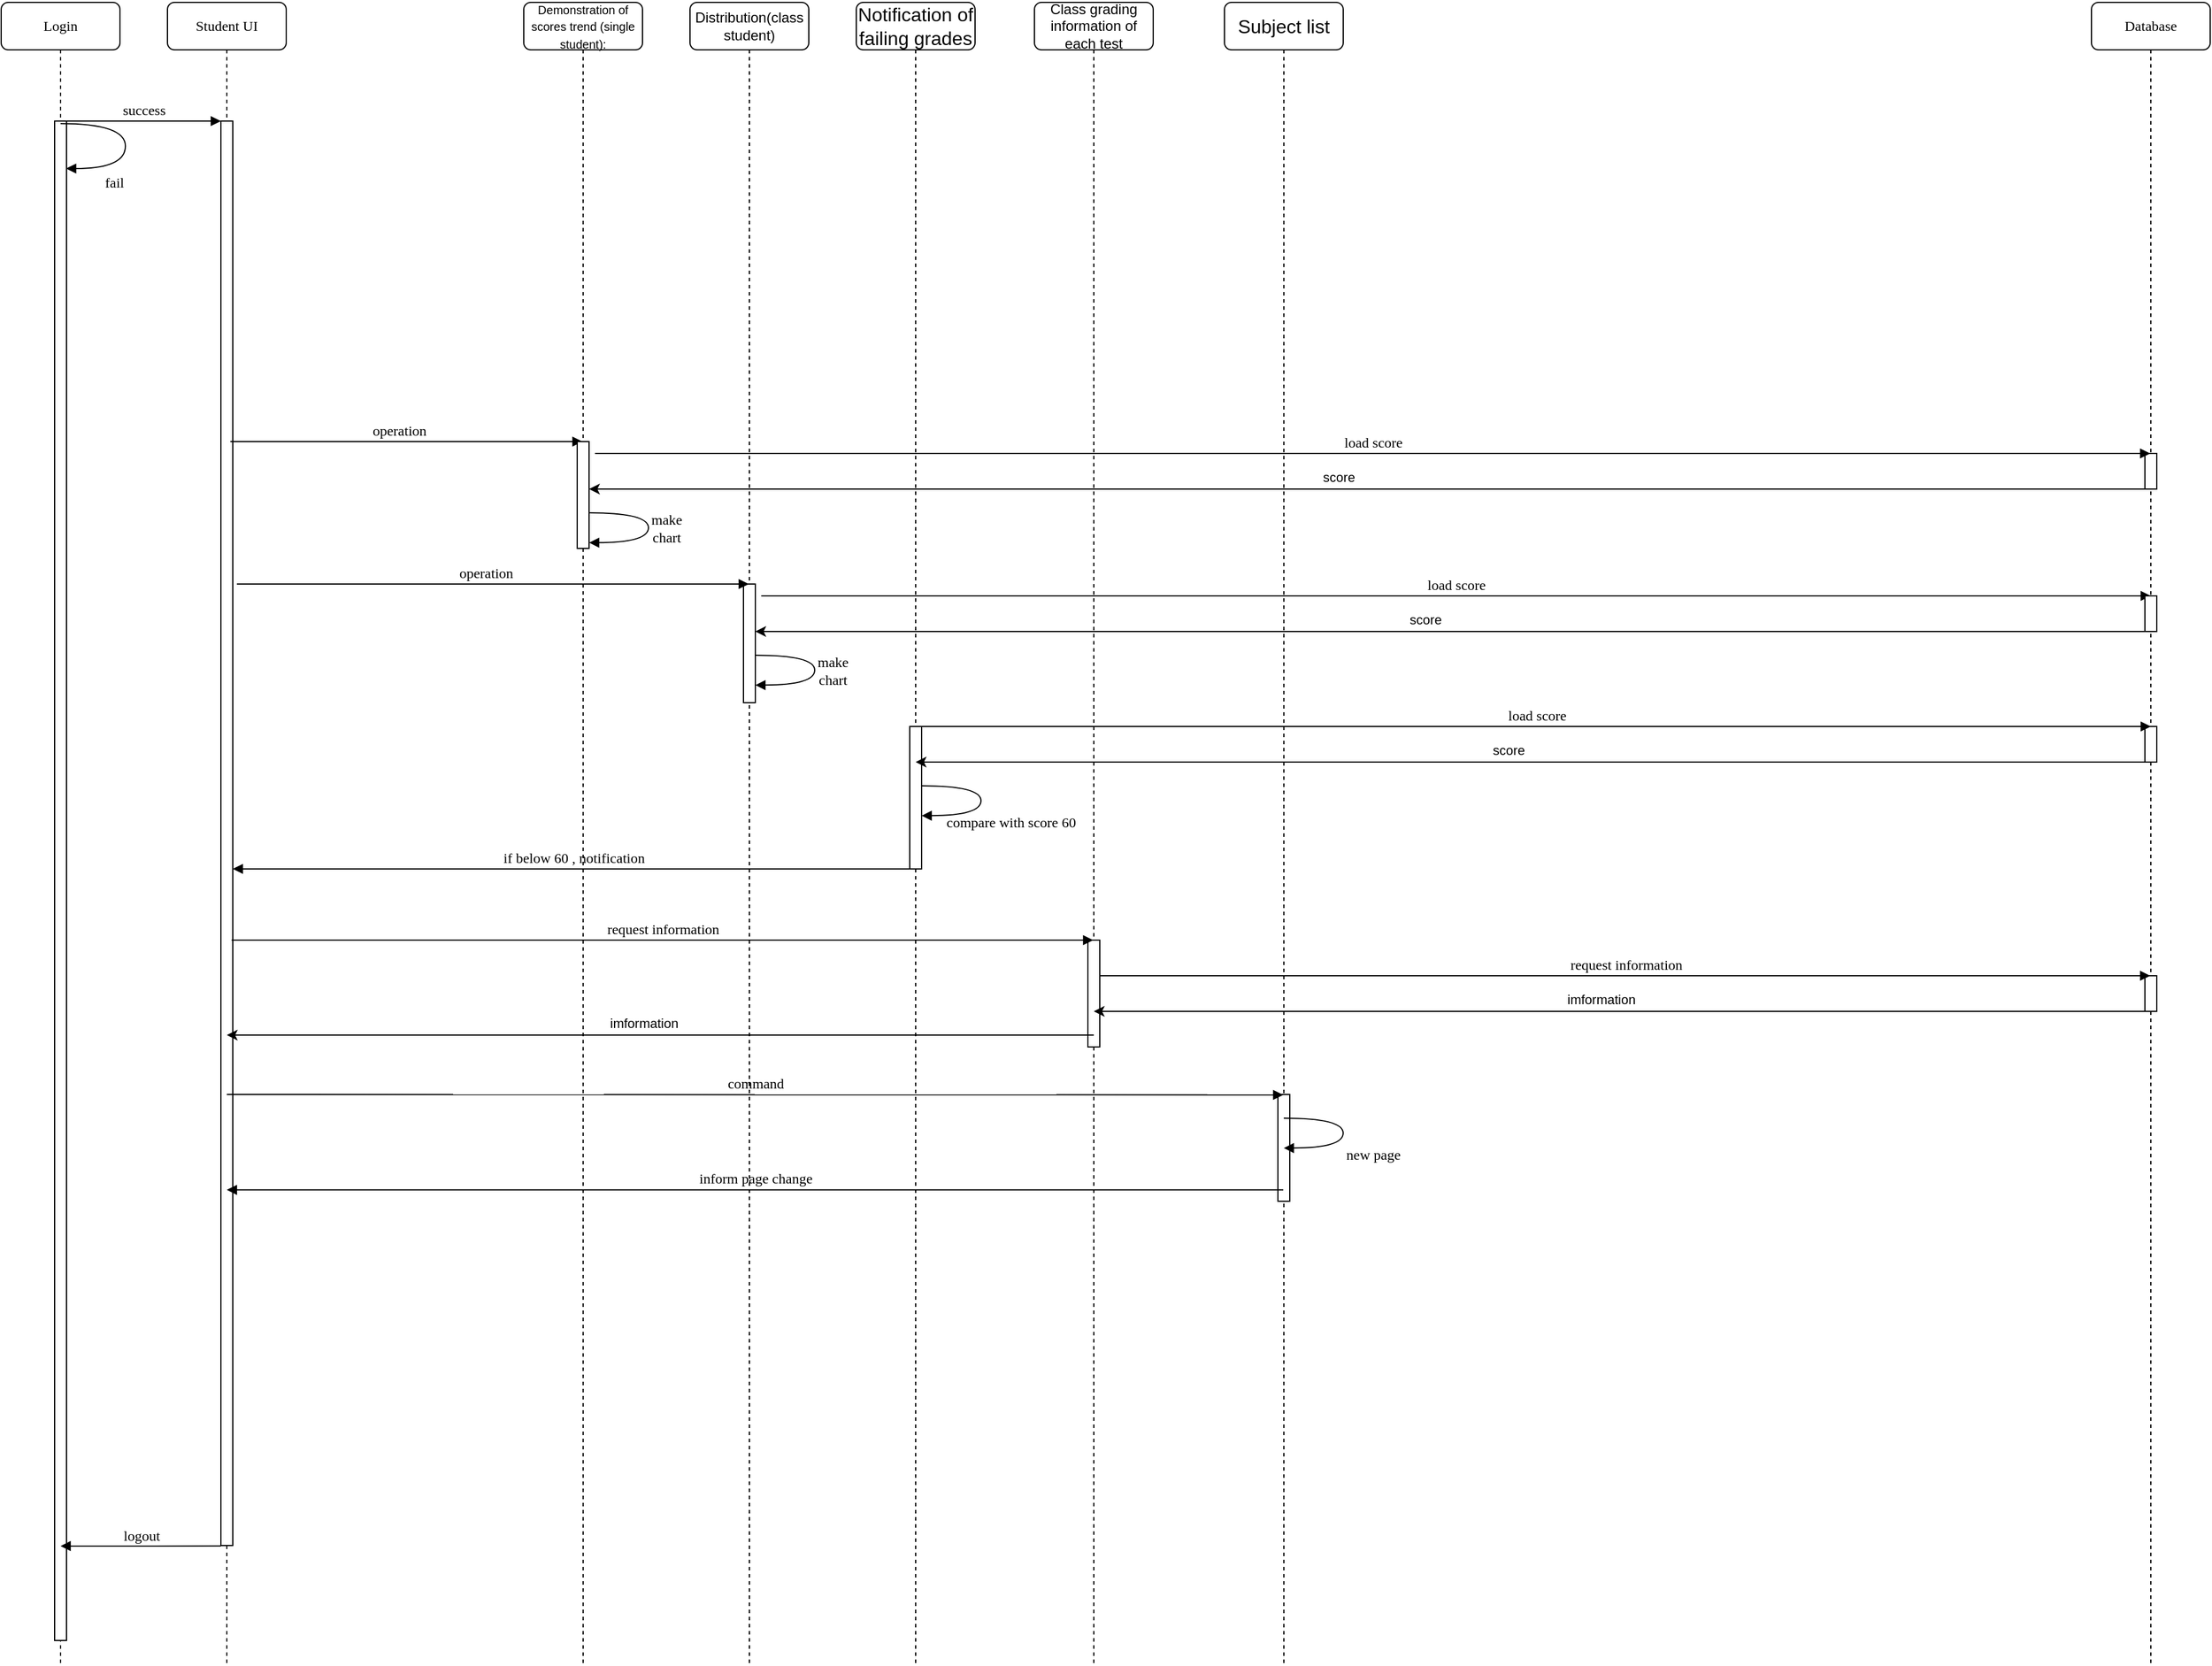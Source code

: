 <mxfile version="13.1.3" type="device"><diagram name="Page-1" id="13e1069c-82ec-6db2-03f1-153e76fe0fe0"><mxGraphModel dx="3651" dy="1517" grid="1" gridSize="10" guides="1" tooltips="1" connect="1" arrows="1" fold="1" page="1" pageScale="1" pageWidth="1100" pageHeight="850" background="#ffffff" math="0" shadow="0"><root><mxCell id="0"/><mxCell id="1" parent="0"/><mxCell id="7baba1c4bc27f4b0-2" value="Student UI" style="shape=umlLifeline;perimeter=lifelinePerimeter;whiteSpace=wrap;html=1;container=1;collapsible=0;recursiveResize=0;outlineConnect=0;rounded=1;shadow=0;comic=0;labelBackgroundColor=none;strokeWidth=1;fontFamily=Verdana;fontSize=12;align=center;" parent="1" vertex="1"><mxGeometry x="240" y="80" width="100" height="1400" as="geometry"/></mxCell><mxCell id="7baba1c4bc27f4b0-10" value="" style="html=1;points=[];perimeter=orthogonalPerimeter;rounded=0;shadow=0;comic=0;labelBackgroundColor=none;strokeWidth=1;fontFamily=Verdana;fontSize=12;align=center;" parent="7baba1c4bc27f4b0-2" vertex="1"><mxGeometry x="45" y="100" width="10" height="1200" as="geometry"/></mxCell><mxCell id="7baba1c4bc27f4b0-4" value="&lt;span lang=&quot;EN-US&quot; style=&quot;font-family: &amp;#34;calibri&amp;#34; , sans-serif&quot;&gt;&lt;font style=&quot;font-size: 10px&quot;&gt;Demonstration of scores trend (single student):&lt;/font&gt;&lt;/span&gt;" style="shape=umlLifeline;perimeter=lifelinePerimeter;whiteSpace=wrap;html=1;container=1;collapsible=0;recursiveResize=0;outlineConnect=0;rounded=1;shadow=0;comic=0;labelBackgroundColor=none;strokeWidth=1;fontFamily=Verdana;fontSize=12;align=center;" parent="1" vertex="1"><mxGeometry x="540" y="80" width="100" height="1400" as="geometry"/></mxCell><mxCell id="7baba1c4bc27f4b0-5" value="&lt;span lang=&quot;EN-US&quot; style=&quot;font-family: &amp;#34;calibri&amp;#34; , sans-serif&quot;&gt;&lt;font style=&quot;font-size: 12px&quot;&gt;Distribution(class student)&lt;/font&gt;&lt;/span&gt;" style="shape=umlLifeline;perimeter=lifelinePerimeter;whiteSpace=wrap;html=1;container=1;collapsible=0;recursiveResize=0;outlineConnect=0;rounded=1;shadow=0;comic=0;labelBackgroundColor=none;strokeWidth=1;fontFamily=Verdana;fontSize=12;align=center;" parent="1" vertex="1"><mxGeometry x="680" y="80" width="100" height="1400" as="geometry"/></mxCell><mxCell id="7baba1c4bc27f4b0-6" value="&lt;span lang=&quot;EN-US&quot; style=&quot;font-size: 12.0pt ; font-family: &amp;#34;calibri&amp;#34; , sans-serif&quot;&gt;Notification of failing grades&lt;/span&gt;" style="shape=umlLifeline;perimeter=lifelinePerimeter;whiteSpace=wrap;html=1;container=1;collapsible=0;recursiveResize=0;outlineConnect=0;rounded=1;shadow=0;comic=0;labelBackgroundColor=none;strokeWidth=1;fontFamily=Verdana;fontSize=12;align=center;" parent="1" vertex="1"><mxGeometry x="820" y="80" width="100" height="1400" as="geometry"/></mxCell><mxCell id="lluASqRohflirvJUsOBP-32" value="" style="html=1;points=[];perimeter=orthogonalPerimeter;rounded=0;shadow=0;comic=0;labelBackgroundColor=none;strokeWidth=1;fontFamily=Verdana;fontSize=12;align=center;" vertex="1" parent="7baba1c4bc27f4b0-6"><mxGeometry x="45" y="610" width="10" height="120" as="geometry"/></mxCell><mxCell id="7baba1c4bc27f4b0-7" value="Database" style="shape=umlLifeline;perimeter=lifelinePerimeter;whiteSpace=wrap;html=1;container=1;collapsible=0;recursiveResize=0;outlineConnect=0;rounded=1;shadow=0;comic=0;labelBackgroundColor=none;strokeWidth=1;fontFamily=Verdana;fontSize=12;align=center;" parent="1" vertex="1"><mxGeometry x="1860" y="80" width="100" height="1400" as="geometry"/></mxCell><mxCell id="lluASqRohflirvJUsOBP-31" value="" style="html=1;points=[];perimeter=orthogonalPerimeter;rounded=0;shadow=0;comic=0;labelBackgroundColor=none;strokeColor=#000000;strokeWidth=1;fillColor=#FFFFFF;fontFamily=Verdana;fontSize=12;fontColor=#000000;align=center;" vertex="1" parent="7baba1c4bc27f4b0-7"><mxGeometry x="45" y="610" width="10" height="30" as="geometry"/></mxCell><mxCell id="lluASqRohflirvJUsOBP-42" value="" style="html=1;points=[];perimeter=orthogonalPerimeter;rounded=0;shadow=0;comic=0;labelBackgroundColor=none;strokeColor=#000000;strokeWidth=1;fillColor=#FFFFFF;fontFamily=Verdana;fontSize=12;fontColor=#000000;align=center;" vertex="1" parent="7baba1c4bc27f4b0-7"><mxGeometry x="45" y="820" width="10" height="30" as="geometry"/></mxCell><mxCell id="7baba1c4bc27f4b0-8" value="Login" style="shape=umlLifeline;perimeter=lifelinePerimeter;whiteSpace=wrap;html=1;container=1;collapsible=0;recursiveResize=0;outlineConnect=0;rounded=1;shadow=0;comic=0;labelBackgroundColor=none;strokeWidth=1;fontFamily=Verdana;fontSize=12;align=center;" parent="1" vertex="1"><mxGeometry x="100" y="80" width="100" height="1400" as="geometry"/></mxCell><mxCell id="7baba1c4bc27f4b0-9" value="" style="html=1;points=[];perimeter=orthogonalPerimeter;rounded=0;shadow=0;comic=0;labelBackgroundColor=none;strokeWidth=1;fontFamily=Verdana;fontSize=12;align=center;" parent="7baba1c4bc27f4b0-8" vertex="1"><mxGeometry x="45" y="100" width="10" height="1280" as="geometry"/></mxCell><mxCell id="7baba1c4bc27f4b0-19" value="" style="html=1;points=[];perimeter=orthogonalPerimeter;rounded=0;shadow=0;comic=0;labelBackgroundColor=none;strokeWidth=1;fontFamily=Verdana;fontSize=12;align=center;" parent="1" vertex="1"><mxGeometry x="725" y="570" width="10" height="100" as="geometry"/></mxCell><mxCell id="7baba1c4bc27f4b0-11" value="success" style="html=1;verticalAlign=bottom;endArrow=block;entryX=0;entryY=0;labelBackgroundColor=none;fontFamily=Verdana;fontSize=12;edgeStyle=elbowEdgeStyle;elbow=vertical;" parent="1" source="7baba1c4bc27f4b0-9" target="7baba1c4bc27f4b0-10" edge="1"><mxGeometry relative="1" as="geometry"><mxPoint x="220" y="190" as="sourcePoint"/></mxGeometry></mxCell><mxCell id="lluASqRohflirvJUsOBP-5" value="fail" style="html=1;verticalAlign=bottom;endArrow=block;labelBackgroundColor=none;fontFamily=Verdana;fontSize=12;elbow=vertical;edgeStyle=orthogonalEdgeStyle;curved=1;entryX=1;entryY=0.286;entryPerimeter=0;exitX=1.038;exitY=0.345;exitPerimeter=0;" edge="1" parent="1"><mxGeometry x="0.298" y="10" relative="1" as="geometry"><mxPoint x="150" y="182.08" as="sourcePoint"/><mxPoint x="154.62" y="220.0" as="targetPoint"/><Array as="points"><mxPoint x="204.62" y="181.98"/><mxPoint x="204.62" y="219.98"/></Array><mxPoint x="-10" y="11" as="offset"/></mxGeometry></mxCell><mxCell id="lluASqRohflirvJUsOBP-13" value="operation" style="html=1;verticalAlign=bottom;endArrow=block;labelBackgroundColor=none;fontFamily=Verdana;fontSize=12;edgeStyle=elbowEdgeStyle;elbow=vertical;" edge="1" parent="1" target="7baba1c4bc27f4b0-4"><mxGeometry relative="1" as="geometry"><mxPoint x="300" y="450" as="sourcePoint"/><mxPoint x="449.5" y="450" as="targetPoint"/><Array as="points"><mxPoint x="290" y="450"/></Array></mxGeometry></mxCell><mxCell id="lluASqRohflirvJUsOBP-14" value="" style="html=1;points=[];perimeter=orthogonalPerimeter;rounded=0;shadow=0;comic=0;labelBackgroundColor=none;strokeWidth=1;fontFamily=Verdana;fontSize=12;align=center;" vertex="1" parent="1"><mxGeometry x="585" y="450" width="10" height="90" as="geometry"/></mxCell><mxCell id="lluASqRohflirvJUsOBP-16" value="" style="html=1;points=[];perimeter=orthogonalPerimeter;rounded=0;shadow=0;comic=0;labelBackgroundColor=none;strokeColor=#000000;strokeWidth=1;fillColor=#FFFFFF;fontFamily=Verdana;fontSize=12;fontColor=#000000;align=center;" vertex="1" parent="1"><mxGeometry x="1905" y="460" width="10" height="30" as="geometry"/></mxCell><mxCell id="lluASqRohflirvJUsOBP-17" value="load score" style="html=1;verticalAlign=bottom;endArrow=block;labelBackgroundColor=none;fontFamily=Verdana;fontSize=12;edgeStyle=elbowEdgeStyle;elbow=vertical;" edge="1" parent="1" target="7baba1c4bc27f4b0-7"><mxGeometry relative="1" as="geometry"><mxPoint x="600" y="460" as="sourcePoint"/><mxPoint x="1010" y="460" as="targetPoint"/><Array as="points"/></mxGeometry></mxCell><mxCell id="lluASqRohflirvJUsOBP-18" value="" style="endArrow=classic;html=1;" edge="1" parent="1" source="7baba1c4bc27f4b0-7" target="lluASqRohflirvJUsOBP-14"><mxGeometry width="50" height="50" relative="1" as="geometry"><mxPoint x="1005" y="490" as="sourcePoint"/><mxPoint x="600.5" y="490" as="targetPoint"/><Array as="points"><mxPoint x="935.5" y="490"/></Array></mxGeometry></mxCell><mxCell id="lluASqRohflirvJUsOBP-19" value="score" style="edgeLabel;html=1;align=center;verticalAlign=middle;resizable=0;points=[];" vertex="1" connectable="0" parent="lluASqRohflirvJUsOBP-18"><mxGeometry x="0.04" y="-3" relative="1" as="geometry"><mxPoint y="-7" as="offset"/></mxGeometry></mxCell><mxCell id="lluASqRohflirvJUsOBP-20" value="make&lt;br&gt;chart" style="html=1;verticalAlign=bottom;endArrow=block;labelBackgroundColor=none;fontFamily=Verdana;fontSize=12;elbow=vertical;edgeStyle=orthogonalEdgeStyle;curved=1;entryX=1;entryY=0.286;entryPerimeter=0;" edge="1" parent="1"><mxGeometry x="0.201" y="16" relative="1" as="geometry"><mxPoint x="595" y="510" as="sourcePoint"/><mxPoint x="595" y="535.139" as="targetPoint"/><Array as="points"><mxPoint x="645" y="510"/><mxPoint x="645" y="535"/></Array><mxPoint x="15" y="-11" as="offset"/></mxGeometry></mxCell><mxCell id="lluASqRohflirvJUsOBP-21" value="operation" style="html=1;verticalAlign=bottom;endArrow=block;labelBackgroundColor=none;fontFamily=Verdana;fontSize=12;edgeStyle=elbowEdgeStyle;elbow=vertical;" edge="1" parent="1" target="7baba1c4bc27f4b0-5"><mxGeometry relative="1" as="geometry"><mxPoint x="305.5" y="570" as="sourcePoint"/><mxPoint x="595.0" y="570" as="targetPoint"/><Array as="points"><mxPoint x="295.5" y="570"/></Array></mxGeometry></mxCell><mxCell id="lluASqRohflirvJUsOBP-22" value="load score" style="html=1;verticalAlign=bottom;endArrow=block;labelBackgroundColor=none;fontFamily=Verdana;fontSize=12;edgeStyle=elbowEdgeStyle;elbow=vertical;" edge="1" parent="1"><mxGeometry relative="1" as="geometry"><mxPoint x="740" y="580" as="sourcePoint"/><mxPoint x="1910" y="580" as="targetPoint"/><Array as="points"/></mxGeometry></mxCell><mxCell id="lluASqRohflirvJUsOBP-23" value="" style="endArrow=classic;html=1;" edge="1" parent="1" source="7baba1c4bc27f4b0-7"><mxGeometry width="50" height="50" relative="1" as="geometry"><mxPoint x="2049.5" y="610" as="sourcePoint"/><mxPoint x="735" y="610" as="targetPoint"/><Array as="points"><mxPoint x="1075.5" y="610"/></Array></mxGeometry></mxCell><mxCell id="lluASqRohflirvJUsOBP-24" value="score" style="edgeLabel;html=1;align=center;verticalAlign=middle;resizable=0;points=[];" vertex="1" connectable="0" parent="lluASqRohflirvJUsOBP-23"><mxGeometry x="0.04" y="-3" relative="1" as="geometry"><mxPoint y="-7" as="offset"/></mxGeometry></mxCell><mxCell id="lluASqRohflirvJUsOBP-25" value="" style="html=1;points=[];perimeter=orthogonalPerimeter;rounded=0;shadow=0;comic=0;labelBackgroundColor=none;strokeColor=#000000;strokeWidth=1;fillColor=#FFFFFF;fontFamily=Verdana;fontSize=12;fontColor=#000000;align=center;" vertex="1" parent="1"><mxGeometry x="1905" y="580" width="10" height="30" as="geometry"/></mxCell><mxCell id="lluASqRohflirvJUsOBP-26" value="make&lt;br&gt;chart" style="html=1;verticalAlign=bottom;endArrow=block;labelBackgroundColor=none;fontFamily=Verdana;fontSize=12;elbow=vertical;edgeStyle=orthogonalEdgeStyle;curved=1;entryX=1;entryY=0.286;entryPerimeter=0;" edge="1" parent="1"><mxGeometry x="0.201" y="16" relative="1" as="geometry"><mxPoint x="735" y="630" as="sourcePoint"/><mxPoint x="735" y="655.139" as="targetPoint"/><Array as="points"><mxPoint x="785" y="630"/><mxPoint x="785" y="655"/></Array><mxPoint x="15" y="-11" as="offset"/></mxGeometry></mxCell><mxCell id="lluASqRohflirvJUsOBP-27" value="&lt;span lang=&quot;EN-US&quot; style=&quot;font-family: &amp;#34;calibri&amp;#34; , sans-serif&quot;&gt;&lt;font style=&quot;font-size: 12px&quot;&gt;Class grading information of each test&lt;/font&gt;&lt;/span&gt;" style="shape=umlLifeline;perimeter=lifelinePerimeter;whiteSpace=wrap;html=1;container=1;collapsible=0;recursiveResize=0;outlineConnect=0;rounded=1;shadow=0;comic=0;labelBackgroundColor=none;strokeWidth=1;fontFamily=Verdana;fontSize=12;align=center;" vertex="1" parent="1"><mxGeometry x="970" y="80" width="100" height="1400" as="geometry"/></mxCell><mxCell id="lluASqRohflirvJUsOBP-41" value="" style="html=1;points=[];perimeter=orthogonalPerimeter;rounded=0;shadow=0;comic=0;labelBackgroundColor=none;strokeWidth=1;fontFamily=Verdana;fontSize=12;align=center;" vertex="1" parent="lluASqRohflirvJUsOBP-27"><mxGeometry x="45" y="790" width="10" height="90" as="geometry"/></mxCell><mxCell id="lluASqRohflirvJUsOBP-28" value="load score" style="html=1;verticalAlign=bottom;endArrow=block;labelBackgroundColor=none;fontFamily=Verdana;fontSize=12;edgeStyle=elbowEdgeStyle;elbow=vertical;" edge="1" parent="1"><mxGeometry relative="1" as="geometry"><mxPoint x="875" y="690" as="sourcePoint"/><mxPoint x="1910" y="690" as="targetPoint"/><Array as="points"/></mxGeometry></mxCell><mxCell id="lluASqRohflirvJUsOBP-29" value="" style="endArrow=classic;html=1;" edge="1" parent="1" source="7baba1c4bc27f4b0-7"><mxGeometry width="50" height="50" relative="1" as="geometry"><mxPoint x="2044.5" y="720" as="sourcePoint"/><mxPoint x="870" y="720" as="targetPoint"/><Array as="points"><mxPoint x="1210.5" y="720"/></Array></mxGeometry></mxCell><mxCell id="lluASqRohflirvJUsOBP-30" value="score" style="edgeLabel;html=1;align=center;verticalAlign=middle;resizable=0;points=[];" vertex="1" connectable="0" parent="lluASqRohflirvJUsOBP-29"><mxGeometry x="0.04" y="-3" relative="1" as="geometry"><mxPoint y="-7" as="offset"/></mxGeometry></mxCell><mxCell id="lluASqRohflirvJUsOBP-33" value="compare with score 60" style="html=1;verticalAlign=bottom;endArrow=block;labelBackgroundColor=none;fontFamily=Verdana;fontSize=12;elbow=vertical;edgeStyle=orthogonalEdgeStyle;curved=1;entryX=1;entryY=0.286;entryPerimeter=0;" edge="1" parent="1"><mxGeometry x="0.201" y="29" relative="1" as="geometry"><mxPoint x="875" y="740" as="sourcePoint"/><mxPoint x="875" y="765.139" as="targetPoint"/><Array as="points"><mxPoint x="925" y="740"/><mxPoint x="925" y="765"/></Array><mxPoint x="25" y="-14" as="offset"/></mxGeometry></mxCell><mxCell id="lluASqRohflirvJUsOBP-36" value="if below 60 , notification" style="html=1;verticalAlign=bottom;endArrow=block;labelBackgroundColor=none;fontFamily=Verdana;fontSize=12;edgeStyle=elbowEdgeStyle;elbow=vertical;" edge="1" parent="1" source="7baba1c4bc27f4b0-6" target="7baba1c4bc27f4b0-10"><mxGeometry relative="1" as="geometry"><mxPoint x="725" y="810.0" as="sourcePoint"/><mxPoint x="300" y="810" as="targetPoint"/><Array as="points"><mxPoint x="380" y="810"/><mxPoint x="430" y="700"/><mxPoint x="291" y="810"/></Array></mxGeometry></mxCell><mxCell id="lluASqRohflirvJUsOBP-37" value="&lt;span lang=&quot;EN-US&quot; style=&quot;font-size: 12.0pt ; font-family: &amp;#34;calibri&amp;#34; , sans-serif&quot;&gt;Subject list&lt;/span&gt;" style="shape=umlLifeline;perimeter=lifelinePerimeter;whiteSpace=wrap;html=1;container=1;collapsible=0;recursiveResize=0;outlineConnect=0;rounded=1;shadow=0;comic=0;labelBackgroundColor=none;strokeWidth=1;fontFamily=Verdana;fontSize=12;align=center;" vertex="1" parent="1"><mxGeometry x="1130" y="80" width="100" height="1400" as="geometry"/></mxCell><mxCell id="lluASqRohflirvJUsOBP-51" value="" style="html=1;points=[];perimeter=orthogonalPerimeter;rounded=0;shadow=0;comic=0;labelBackgroundColor=none;strokeWidth=1;fontFamily=Verdana;fontSize=12;align=center;" vertex="1" parent="lluASqRohflirvJUsOBP-37"><mxGeometry x="45" y="920" width="10" height="90" as="geometry"/></mxCell><mxCell id="lluASqRohflirvJUsOBP-40" value="request information" style="html=1;verticalAlign=bottom;endArrow=block;labelBackgroundColor=none;fontFamily=Verdana;fontSize=12;edgeStyle=elbowEdgeStyle;elbow=vertical;" edge="1" parent="1" target="lluASqRohflirvJUsOBP-27"><mxGeometry relative="1" as="geometry"><mxPoint x="294" y="870" as="sourcePoint"/><mxPoint x="1885" y="849" as="targetPoint"/><Array as="points"><mxPoint x="600" y="870"/></Array></mxGeometry></mxCell><mxCell id="lluASqRohflirvJUsOBP-43" value="request information" style="html=1;verticalAlign=bottom;endArrow=block;labelBackgroundColor=none;fontFamily=Verdana;fontSize=12;edgeStyle=elbowEdgeStyle;elbow=vertical;" edge="1" parent="1" target="7baba1c4bc27f4b0-7"><mxGeometry relative="1" as="geometry"><mxPoint x="1025" y="900" as="sourcePoint"/><mxPoint x="2060" y="900" as="targetPoint"/><Array as="points"/></mxGeometry></mxCell><mxCell id="lluASqRohflirvJUsOBP-44" value="" style="endArrow=classic;html=1;" edge="1" parent="1"><mxGeometry width="50" height="50" relative="1" as="geometry"><mxPoint x="1910" y="930" as="sourcePoint"/><mxPoint x="1020" y="930" as="targetPoint"/><Array as="points"><mxPoint x="1360.5" y="930"/></Array></mxGeometry></mxCell><mxCell id="lluASqRohflirvJUsOBP-45" value="imformation" style="edgeLabel;html=1;align=center;verticalAlign=middle;resizable=0;points=[];" vertex="1" connectable="0" parent="lluASqRohflirvJUsOBP-44"><mxGeometry x="0.04" y="-3" relative="1" as="geometry"><mxPoint y="-7" as="offset"/></mxGeometry></mxCell><mxCell id="lluASqRohflirvJUsOBP-46" value="" style="endArrow=classic;html=1;" edge="1" parent="1"><mxGeometry width="50" height="50" relative="1" as="geometry"><mxPoint x="1020" y="950" as="sourcePoint"/><mxPoint x="290" y="950" as="targetPoint"/><Array as="points"><mxPoint x="470.5" y="950"/></Array></mxGeometry></mxCell><mxCell id="lluASqRohflirvJUsOBP-47" value="imformation" style="edgeLabel;html=1;align=center;verticalAlign=middle;resizable=0;points=[];" vertex="1" connectable="0" parent="lluASqRohflirvJUsOBP-46"><mxGeometry x="0.04" y="-3" relative="1" as="geometry"><mxPoint y="-7" as="offset"/></mxGeometry></mxCell><mxCell id="lluASqRohflirvJUsOBP-50" value="command" style="html=1;verticalAlign=bottom;endArrow=block;labelBackgroundColor=none;fontFamily=Verdana;fontSize=12;edgeStyle=elbowEdgeStyle;elbow=vertical;exitX=0.924;exitY=0.841;exitDx=0;exitDy=0;exitPerimeter=0;" edge="1" parent="1" target="lluASqRohflirvJUsOBP-37"><mxGeometry relative="1" as="geometry"><mxPoint x="290" y="1000.0" as="sourcePoint"/><mxPoint x="1015.26" y="1000.38" as="targetPoint"/><Array as="points"><mxPoint x="595.76" y="1000.38"/></Array></mxGeometry></mxCell><mxCell id="lluASqRohflirvJUsOBP-52" value="new page" style="html=1;verticalAlign=bottom;endArrow=block;labelBackgroundColor=none;fontFamily=Verdana;fontSize=12;elbow=vertical;edgeStyle=orthogonalEdgeStyle;curved=1;entryX=1;entryY=0.286;entryPerimeter=0;" edge="1" parent="1"><mxGeometry x="0.201" y="29" relative="1" as="geometry"><mxPoint x="1179.94" y="1020" as="sourcePoint"/><mxPoint x="1179.94" y="1045.139" as="targetPoint"/><Array as="points"><mxPoint x="1229.94" y="1020"/><mxPoint x="1229.94" y="1045"/></Array><mxPoint x="25" y="-14" as="offset"/></mxGeometry></mxCell><mxCell id="lluASqRohflirvJUsOBP-53" value="inform page change" style="html=1;verticalAlign=bottom;endArrow=block;labelBackgroundColor=none;fontFamily=Verdana;fontSize=12;edgeStyle=elbowEdgeStyle;elbow=vertical;exitX=0.924;exitY=0.841;exitDx=0;exitDy=0;exitPerimeter=0;" edge="1" parent="1"><mxGeometry relative="1" as="geometry"><mxPoint x="1179.5" y="1080.38" as="sourcePoint"/><mxPoint x="290" y="1080" as="targetPoint"/><Array as="points"><mxPoint x="595.76" y="1080.38"/></Array></mxGeometry></mxCell><mxCell id="lluASqRohflirvJUsOBP-65" value="logout" style="html=1;verticalAlign=bottom;endArrow=block;entryX=0;entryY=0;labelBackgroundColor=none;fontFamily=Verdana;fontSize=12;edgeStyle=elbowEdgeStyle;elbow=vertical;" edge="1" parent="1"><mxGeometry relative="1" as="geometry"><mxPoint x="285" y="1380.43" as="sourcePoint"/><mxPoint x="150.0" y="1380.43" as="targetPoint"/></mxGeometry></mxCell></root></mxGraphModel></diagram></mxfile>
